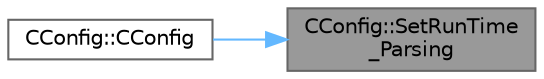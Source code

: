 digraph "CConfig::SetRunTime_Parsing"
{
 // LATEX_PDF_SIZE
  bgcolor="transparent";
  edge [fontname=Helvetica,fontsize=10,labelfontname=Helvetica,labelfontsize=10];
  node [fontname=Helvetica,fontsize=10,shape=box,height=0.2,width=0.4];
  rankdir="RL";
  Node1 [id="Node000001",label="CConfig::SetRunTime\l_Parsing",height=0.2,width=0.4,color="gray40", fillcolor="grey60", style="filled", fontcolor="black",tooltip="Set the config file parsing."];
  Node1 -> Node2 [id="edge1_Node000001_Node000002",dir="back",color="steelblue1",style="solid",tooltip=" "];
  Node2 [id="Node000002",label="CConfig::CConfig",height=0.2,width=0.4,color="grey40", fillcolor="white", style="filled",URL="$classCConfig.html#a6333c67da4fd5fbef85a373f30768ede",tooltip="Constructor of the class which reads the input file."];
}
